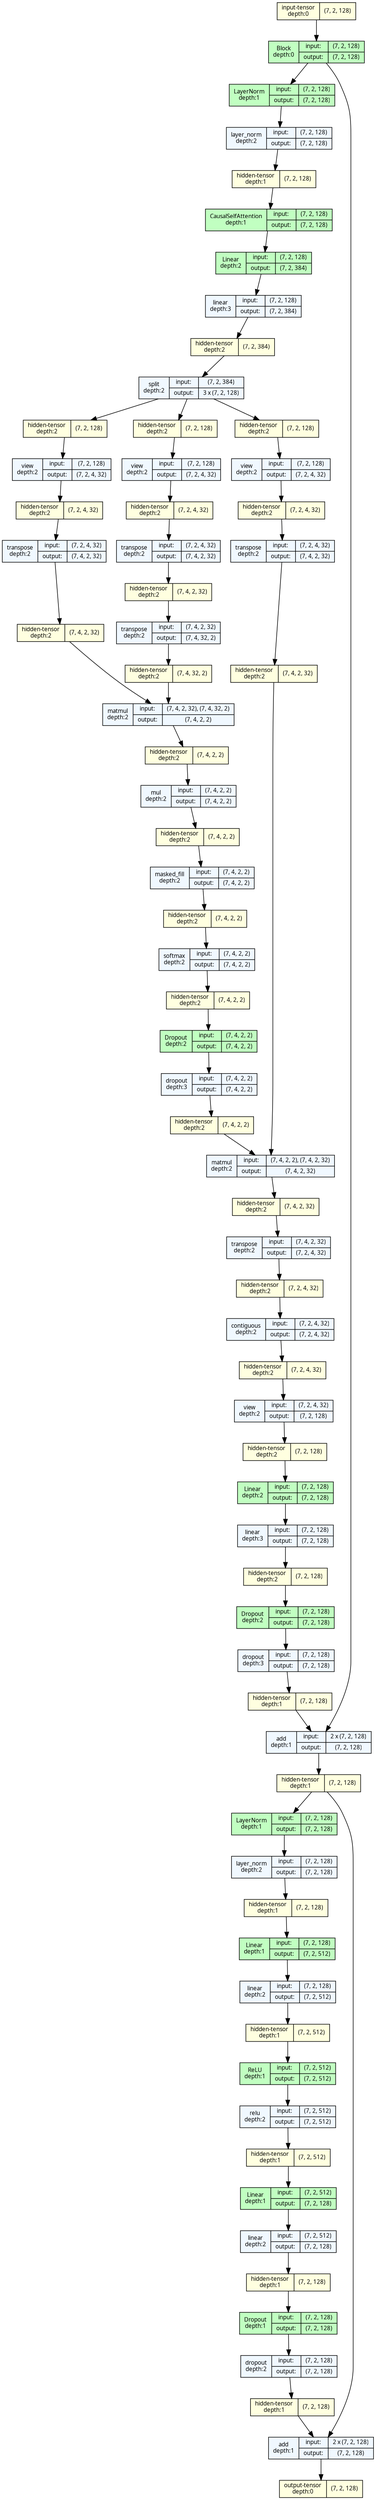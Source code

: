 strict digraph "custom-attention" {
	graph [ordering=in size="44.4,44.4"]
	node [align=left fontname="Linux libertine" fontsize=10 height=0.2 ranksep=0.1 shape=record style=filled]
	edge [fontsize=10]
	0 [label="input-tensor&#92;ndepth:0|(7, 2, 128)" fillcolor=lightyellow]
	1 [label="Block&#92;ndepth:0|{input:|output:}|{(7, 2, 128)|(7, 2, 128)}" fillcolor=darkseagreen1]
	2 [label="LayerNorm&#92;ndepth:1|{input:|output:}|{(7, 2, 128)|(7, 2, 128)}" fillcolor=darkseagreen1]
	3 [label="layer_norm&#92;ndepth:2|{input:|output:}|{(7, 2, 128)|(7, 2, 128)}" fillcolor=aliceblue]
	4 [label="hidden-tensor&#92;ndepth:1|(7, 2, 128)" fillcolor=lightyellow]
	5 [label="CausalSelfAttention&#92;ndepth:1|{input:|output:}|{(7, 2, 128)|(7, 2, 128)}" fillcolor=darkseagreen1]
	6 [label="Linear&#92;ndepth:2|{input:|output:}|{(7, 2, 128)|(7, 2, 384)}" fillcolor=darkseagreen1]
	7 [label="linear&#92;ndepth:3|{input:|output:}|{(7, 2, 128)|(7, 2, 384)}" fillcolor=aliceblue]
	8 [label="hidden-tensor&#92;ndepth:2|(7, 2, 384)" fillcolor=lightyellow]
	9 [label="split&#92;ndepth:2|{input:|output:}|{(7, 2, 384)|3 x (7, 2, 128)}" fillcolor=aliceblue]
	10 [label="hidden-tensor&#92;ndepth:2|(7, 2, 128)" fillcolor=lightyellow]
	11 [label="view&#92;ndepth:2|{input:|output:}|{(7, 2, 128)|(7, 2, 4, 32)}" fillcolor=aliceblue]
	12 [label="hidden-tensor&#92;ndepth:2|(7, 2, 4, 32)" fillcolor=lightyellow]
	13 [label="transpose&#92;ndepth:2|{input:|output:}|{(7, 2, 4, 32)|(7, 4, 2, 32)}" fillcolor=aliceblue]
	14 [label="hidden-tensor&#92;ndepth:2|(7, 4, 2, 32)" fillcolor=lightyellow]
	15 [label="matmul&#92;ndepth:2|{input:|output:}|{(7, 4, 2, 32), (7, 4, 32, 2)|(7, 4, 2, 2)}" fillcolor=aliceblue]
	16 [label="hidden-tensor&#92;ndepth:2|(7, 4, 2, 2)" fillcolor=lightyellow]
	17 [label="mul&#92;ndepth:2|{input:|output:}|{(7, 4, 2, 2)|(7, 4, 2, 2)}" fillcolor=aliceblue]
	18 [label="hidden-tensor&#92;ndepth:2|(7, 4, 2, 2)" fillcolor=lightyellow]
	19 [label="masked_fill&#92;ndepth:2|{input:|output:}|{(7, 4, 2, 2)|(7, 4, 2, 2)}" fillcolor=aliceblue]
	20 [label="hidden-tensor&#92;ndepth:2|(7, 4, 2, 2)" fillcolor=lightyellow]
	21 [label="softmax&#92;ndepth:2|{input:|output:}|{(7, 4, 2, 2)|(7, 4, 2, 2)}" fillcolor=aliceblue]
	22 [label="hidden-tensor&#92;ndepth:2|(7, 4, 2, 2)" fillcolor=lightyellow]
	23 [label="Dropout&#92;ndepth:2|{input:|output:}|{(7, 4, 2, 2)|(7, 4, 2, 2)}" fillcolor=darkseagreen1]
	24 [label="dropout&#92;ndepth:3|{input:|output:}|{(7, 4, 2, 2)|(7, 4, 2, 2)}" fillcolor=aliceblue]
	25 [label="hidden-tensor&#92;ndepth:2|(7, 4, 2, 2)" fillcolor=lightyellow]
	26 [label="matmul&#92;ndepth:2|{input:|output:}|{(7, 4, 2, 2), (7, 4, 2, 32)|(7, 4, 2, 32)}" fillcolor=aliceblue]
	27 [label="hidden-tensor&#92;ndepth:2|(7, 4, 2, 32)" fillcolor=lightyellow]
	28 [label="transpose&#92;ndepth:2|{input:|output:}|{(7, 4, 2, 32)|(7, 2, 4, 32)}" fillcolor=aliceblue]
	29 [label="hidden-tensor&#92;ndepth:2|(7, 2, 4, 32)" fillcolor=lightyellow]
	30 [label="contiguous&#92;ndepth:2|{input:|output:}|{(7, 2, 4, 32)|(7, 2, 4, 32)}" fillcolor=aliceblue]
	31 [label="hidden-tensor&#92;ndepth:2|(7, 2, 4, 32)" fillcolor=lightyellow]
	32 [label="view&#92;ndepth:2|{input:|output:}|{(7, 2, 4, 32)|(7, 2, 128)}" fillcolor=aliceblue]
	33 [label="hidden-tensor&#92;ndepth:2|(7, 2, 128)" fillcolor=lightyellow]
	34 [label="Linear&#92;ndepth:2|{input:|output:}|{(7, 2, 128)|(7, 2, 128)}" fillcolor=darkseagreen1]
	35 [label="linear&#92;ndepth:3|{input:|output:}|{(7, 2, 128)|(7, 2, 128)}" fillcolor=aliceblue]
	36 [label="hidden-tensor&#92;ndepth:2|(7, 2, 128)" fillcolor=lightyellow]
	37 [label="Dropout&#92;ndepth:2|{input:|output:}|{(7, 2, 128)|(7, 2, 128)}" fillcolor=darkseagreen1]
	38 [label="dropout&#92;ndepth:3|{input:|output:}|{(7, 2, 128)|(7, 2, 128)}" fillcolor=aliceblue]
	39 [label="hidden-tensor&#92;ndepth:1|(7, 2, 128)" fillcolor=lightyellow]
	40 [label="add&#92;ndepth:1|{input:|output:}|{2 x (7, 2, 128)|(7, 2, 128)}" fillcolor=aliceblue]
	41 [label="hidden-tensor&#92;ndepth:1|(7, 2, 128)" fillcolor=lightyellow]
	42 [label="LayerNorm&#92;ndepth:1|{input:|output:}|{(7, 2, 128)|(7, 2, 128)}" fillcolor=darkseagreen1]
	43 [label="layer_norm&#92;ndepth:2|{input:|output:}|{(7, 2, 128)|(7, 2, 128)}" fillcolor=aliceblue]
	44 [label="hidden-tensor&#92;ndepth:1|(7, 2, 128)" fillcolor=lightyellow]
	45 [label="Linear&#92;ndepth:1|{input:|output:}|{(7, 2, 128)|(7, 2, 512)}" fillcolor=darkseagreen1]
	46 [label="linear&#92;ndepth:2|{input:|output:}|{(7, 2, 128)|(7, 2, 512)}" fillcolor=aliceblue]
	47 [label="hidden-tensor&#92;ndepth:1|(7, 2, 512)" fillcolor=lightyellow]
	48 [label="ReLU&#92;ndepth:1|{input:|output:}|{(7, 2, 512)|(7, 2, 512)}" fillcolor=darkseagreen1]
	49 [label="relu&#92;ndepth:2|{input:|output:}|{(7, 2, 512)|(7, 2, 512)}" fillcolor=aliceblue]
	50 [label="hidden-tensor&#92;ndepth:1|(7, 2, 512)" fillcolor=lightyellow]
	51 [label="Linear&#92;ndepth:1|{input:|output:}|{(7, 2, 512)|(7, 2, 128)}" fillcolor=darkseagreen1]
	52 [label="linear&#92;ndepth:2|{input:|output:}|{(7, 2, 512)|(7, 2, 128)}" fillcolor=aliceblue]
	53 [label="hidden-tensor&#92;ndepth:1|(7, 2, 128)" fillcolor=lightyellow]
	54 [label="Dropout&#92;ndepth:1|{input:|output:}|{(7, 2, 128)|(7, 2, 128)}" fillcolor=darkseagreen1]
	55 [label="dropout&#92;ndepth:2|{input:|output:}|{(7, 2, 128)|(7, 2, 128)}" fillcolor=aliceblue]
	56 [label="hidden-tensor&#92;ndepth:1|(7, 2, 128)" fillcolor=lightyellow]
	57 [label="add&#92;ndepth:1|{input:|output:}|{2 x (7, 2, 128)|(7, 2, 128)}" fillcolor=aliceblue]
	58 [label="output-tensor&#92;ndepth:0|(7, 2, 128)" fillcolor=lightyellow]
	9 [label="split&#92;ndepth:2|{input:|output:}|{(7, 2, 384)|3 x (7, 2, 128)}" fillcolor=aliceblue]
	59 [label="hidden-tensor&#92;ndepth:2|(7, 2, 128)" fillcolor=lightyellow]
	60 [label="view&#92;ndepth:2|{input:|output:}|{(7, 2, 128)|(7, 2, 4, 32)}" fillcolor=aliceblue]
	61 [label="hidden-tensor&#92;ndepth:2|(7, 2, 4, 32)" fillcolor=lightyellow]
	62 [label="transpose&#92;ndepth:2|{input:|output:}|{(7, 2, 4, 32)|(7, 4, 2, 32)}" fillcolor=aliceblue]
	63 [label="hidden-tensor&#92;ndepth:2|(7, 4, 2, 32)" fillcolor=lightyellow]
	64 [label="transpose&#92;ndepth:2|{input:|output:}|{(7, 4, 2, 32)|(7, 4, 32, 2)}" fillcolor=aliceblue]
	65 [label="hidden-tensor&#92;ndepth:2|(7, 4, 32, 2)" fillcolor=lightyellow]
	9 [label="split&#92;ndepth:2|{input:|output:}|{(7, 2, 384)|3 x (7, 2, 128)}" fillcolor=aliceblue]
	66 [label="hidden-tensor&#92;ndepth:2|(7, 2, 128)" fillcolor=lightyellow]
	67 [label="view&#92;ndepth:2|{input:|output:}|{(7, 2, 128)|(7, 2, 4, 32)}" fillcolor=aliceblue]
	68 [label="hidden-tensor&#92;ndepth:2|(7, 2, 4, 32)" fillcolor=lightyellow]
	69 [label="transpose&#92;ndepth:2|{input:|output:}|{(7, 2, 4, 32)|(7, 4, 2, 32)}" fillcolor=aliceblue]
	70 [label="hidden-tensor&#92;ndepth:2|(7, 4, 2, 32)" fillcolor=lightyellow]
	1 [label="Block&#92;ndepth:0|{input:|output:}|{(7, 2, 128)|(7, 2, 128)}" fillcolor=darkseagreen1]
	0 -> 1
	1 -> 2
	2 -> 3
	3 -> 4
	4 -> 5
	5 -> 6
	6 -> 7
	7 -> 8
	8 -> 9
	9 -> 10
	10 -> 11
	11 -> 12
	12 -> 13
	13 -> 14
	14 -> 15
	15 -> 16
	16 -> 17
	17 -> 18
	18 -> 19
	19 -> 20
	20 -> 21
	21 -> 22
	22 -> 23
	23 -> 24
	24 -> 25
	25 -> 26
	26 -> 27
	27 -> 28
	28 -> 29
	29 -> 30
	30 -> 31
	31 -> 32
	32 -> 33
	33 -> 34
	34 -> 35
	35 -> 36
	36 -> 37
	37 -> 38
	38 -> 39
	39 -> 40
	40 -> 41
	41 -> 42
	42 -> 43
	43 -> 44
	44 -> 45
	45 -> 46
	46 -> 47
	47 -> 48
	48 -> 49
	49 -> 50
	50 -> 51
	51 -> 52
	52 -> 53
	53 -> 54
	54 -> 55
	55 -> 56
	56 -> 57
	57 -> 58
	41 -> 57
	9 -> 59
	59 -> 60
	60 -> 61
	61 -> 62
	62 -> 63
	63 -> 64
	64 -> 65
	65 -> 15
	9 -> 66
	66 -> 67
	67 -> 68
	68 -> 69
	69 -> 70
	70 -> 26
	1 -> 40
}
